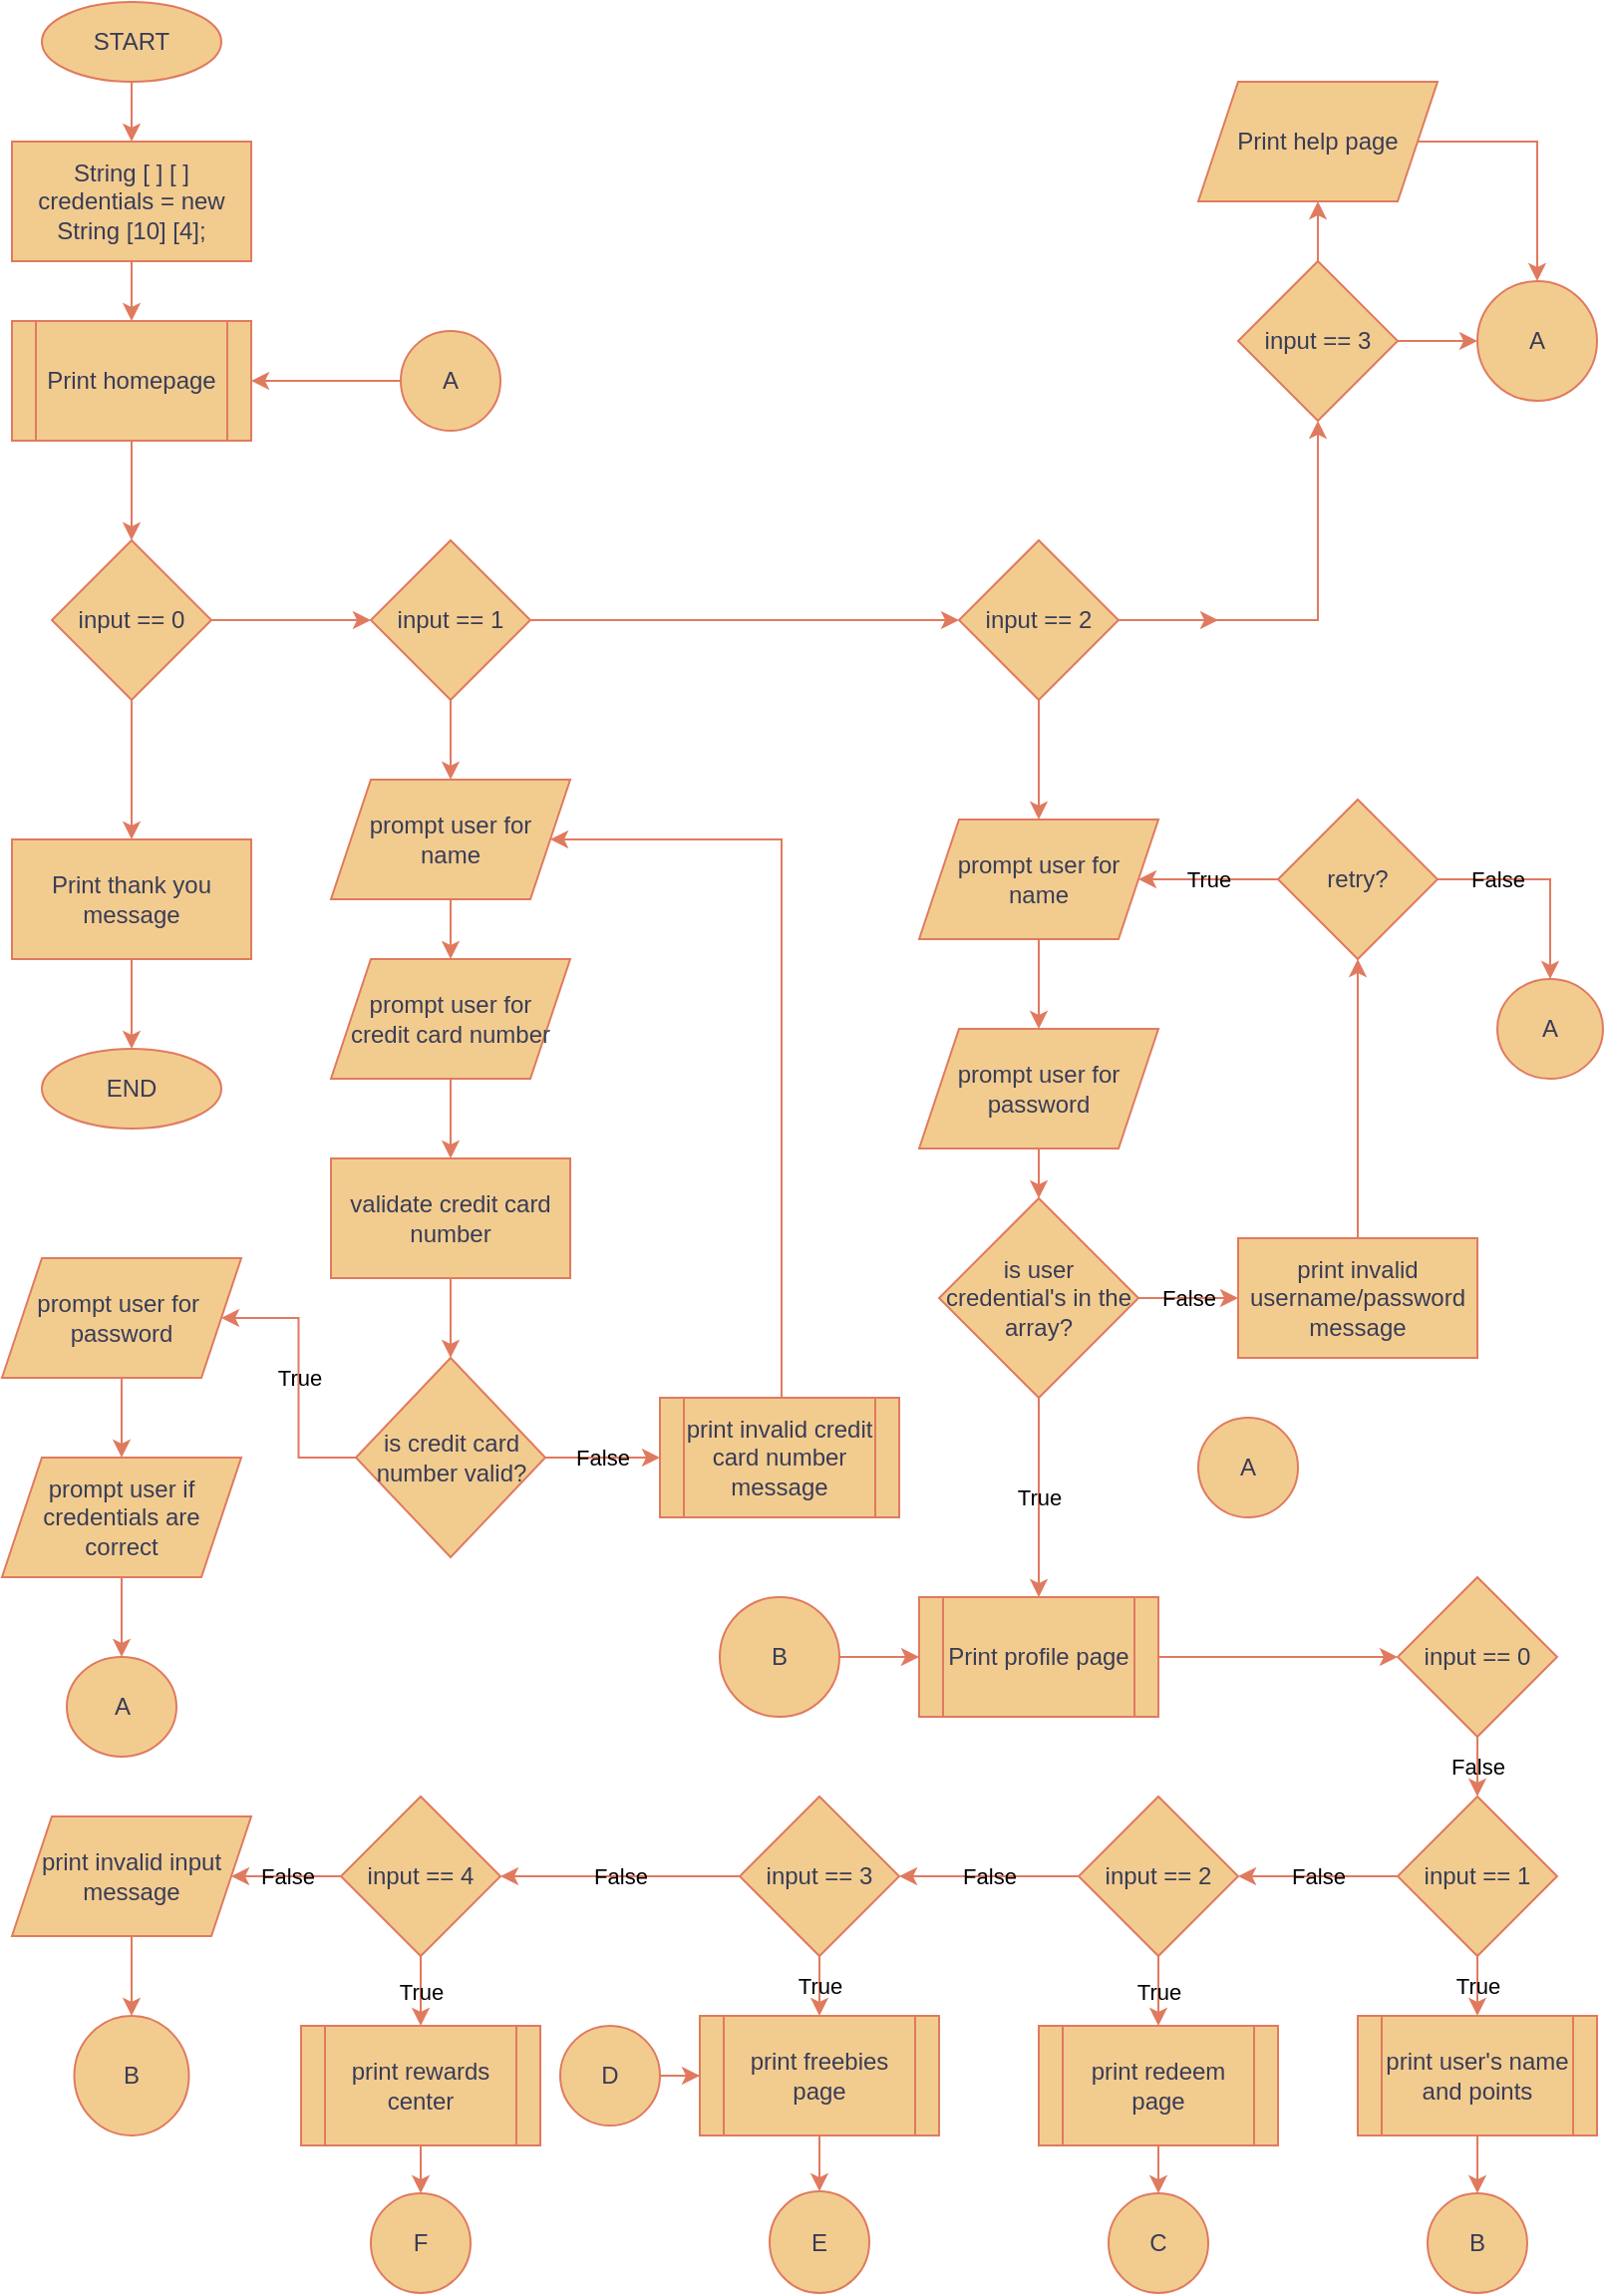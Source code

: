 <mxfile version="21.3.8" type="github">
  <diagram id="C5RBs43oDa-KdzZeNtuy" name="Page-1">
    <mxGraphModel dx="1434" dy="800" grid="1" gridSize="10" guides="1" tooltips="1" connect="1" arrows="1" fold="1" page="1" pageScale="1" pageWidth="827" pageHeight="1169" math="0" shadow="0">
      <root>
        <mxCell id="WIyWlLk6GJQsqaUBKTNV-0" />
        <mxCell id="WIyWlLk6GJQsqaUBKTNV-1" parent="WIyWlLk6GJQsqaUBKTNV-0" />
        <mxCell id="xewsJjiK1BAN4hkDJKhY-4" value="" style="edgeStyle=orthogonalEdgeStyle;rounded=0;orthogonalLoop=1;jettySize=auto;html=1;labelBackgroundColor=none;strokeColor=#E07A5F;fontColor=default;" parent="WIyWlLk6GJQsqaUBKTNV-1" source="xewsJjiK1BAN4hkDJKhY-1" target="xewsJjiK1BAN4hkDJKhY-3" edge="1">
          <mxGeometry relative="1" as="geometry" />
        </mxCell>
        <mxCell id="xewsJjiK1BAN4hkDJKhY-1" value="START" style="ellipse;whiteSpace=wrap;html=1;rounded=0;labelBackgroundColor=none;fillColor=#F2CC8F;strokeColor=#E07A5F;fontColor=#393C56;" parent="WIyWlLk6GJQsqaUBKTNV-1" vertex="1">
          <mxGeometry x="30" y="20" width="90" height="40" as="geometry" />
        </mxCell>
        <mxCell id="xewsJjiK1BAN4hkDJKhY-2" value="END" style="ellipse;whiteSpace=wrap;html=1;rounded=0;labelBackgroundColor=none;fillColor=#F2CC8F;strokeColor=#E07A5F;fontColor=#393C56;" parent="WIyWlLk6GJQsqaUBKTNV-1" vertex="1">
          <mxGeometry x="30" y="545" width="90" height="40" as="geometry" />
        </mxCell>
        <mxCell id="xewsJjiK1BAN4hkDJKhY-6" value="" style="edgeStyle=orthogonalEdgeStyle;rounded=0;orthogonalLoop=1;jettySize=auto;html=1;labelBackgroundColor=none;strokeColor=#E07A5F;fontColor=default;" parent="WIyWlLk6GJQsqaUBKTNV-1" source="xewsJjiK1BAN4hkDJKhY-3" target="xewsJjiK1BAN4hkDJKhY-5" edge="1">
          <mxGeometry relative="1" as="geometry" />
        </mxCell>
        <mxCell id="xewsJjiK1BAN4hkDJKhY-3" value="String [ ] [ ] credentials = new String [10] [4];" style="whiteSpace=wrap;html=1;rounded=0;labelBackgroundColor=none;fillColor=#F2CC8F;strokeColor=#E07A5F;fontColor=#393C56;" parent="WIyWlLk6GJQsqaUBKTNV-1" vertex="1">
          <mxGeometry x="15" y="90" width="120" height="60" as="geometry" />
        </mxCell>
        <mxCell id="xewsJjiK1BAN4hkDJKhY-8" value="" style="edgeStyle=orthogonalEdgeStyle;rounded=0;orthogonalLoop=1;jettySize=auto;html=1;labelBackgroundColor=none;strokeColor=#E07A5F;fontColor=default;" parent="WIyWlLk6GJQsqaUBKTNV-1" source="xewsJjiK1BAN4hkDJKhY-5" target="xewsJjiK1BAN4hkDJKhY-7" edge="1">
          <mxGeometry relative="1" as="geometry" />
        </mxCell>
        <mxCell id="xewsJjiK1BAN4hkDJKhY-5" value="Print homepage" style="shape=process;whiteSpace=wrap;html=1;backgroundOutline=1;rounded=0;labelBackgroundColor=none;fillColor=#F2CC8F;strokeColor=#E07A5F;fontColor=#393C56;" parent="WIyWlLk6GJQsqaUBKTNV-1" vertex="1">
          <mxGeometry x="15" y="180" width="120" height="60" as="geometry" />
        </mxCell>
        <mxCell id="xewsJjiK1BAN4hkDJKhY-10" value="" style="edgeStyle=orthogonalEdgeStyle;rounded=0;orthogonalLoop=1;jettySize=auto;html=1;labelBackgroundColor=none;strokeColor=#E07A5F;fontColor=default;" parent="WIyWlLk6GJQsqaUBKTNV-1" source="xewsJjiK1BAN4hkDJKhY-7" target="xewsJjiK1BAN4hkDJKhY-9" edge="1">
          <mxGeometry relative="1" as="geometry" />
        </mxCell>
        <mxCell id="xewsJjiK1BAN4hkDJKhY-16" value="" style="edgeStyle=orthogonalEdgeStyle;rounded=0;orthogonalLoop=1;jettySize=auto;html=1;labelBackgroundColor=none;strokeColor=#E07A5F;fontColor=default;" parent="WIyWlLk6GJQsqaUBKTNV-1" source="xewsJjiK1BAN4hkDJKhY-7" target="xewsJjiK1BAN4hkDJKhY-15" edge="1">
          <mxGeometry relative="1" as="geometry" />
        </mxCell>
        <mxCell id="xewsJjiK1BAN4hkDJKhY-7" value="input == 0" style="rhombus;whiteSpace=wrap;html=1;rounded=0;labelBackgroundColor=none;fillColor=#F2CC8F;strokeColor=#E07A5F;fontColor=#393C56;" parent="WIyWlLk6GJQsqaUBKTNV-1" vertex="1">
          <mxGeometry x="35" y="290" width="80" height="80" as="geometry" />
        </mxCell>
        <mxCell id="xewsJjiK1BAN4hkDJKhY-12" value="" style="edgeStyle=orthogonalEdgeStyle;rounded=0;orthogonalLoop=1;jettySize=auto;html=1;labelBackgroundColor=none;strokeColor=#E07A5F;fontColor=default;" parent="WIyWlLk6GJQsqaUBKTNV-1" source="xewsJjiK1BAN4hkDJKhY-9" target="xewsJjiK1BAN4hkDJKhY-11" edge="1">
          <mxGeometry relative="1" as="geometry" />
        </mxCell>
        <mxCell id="xewsJjiK1BAN4hkDJKhY-23" value="" style="edgeStyle=orthogonalEdgeStyle;rounded=0;orthogonalLoop=1;jettySize=auto;html=1;labelBackgroundColor=none;strokeColor=#E07A5F;fontColor=default;" parent="WIyWlLk6GJQsqaUBKTNV-1" source="xewsJjiK1BAN4hkDJKhY-9" target="xewsJjiK1BAN4hkDJKhY-20" edge="1">
          <mxGeometry relative="1" as="geometry" />
        </mxCell>
        <mxCell id="xewsJjiK1BAN4hkDJKhY-9" value="input == 1" style="rhombus;whiteSpace=wrap;html=1;rounded=0;labelBackgroundColor=none;fillColor=#F2CC8F;strokeColor=#E07A5F;fontColor=#393C56;" parent="WIyWlLk6GJQsqaUBKTNV-1" vertex="1">
          <mxGeometry x="195" y="290" width="80" height="80" as="geometry" />
        </mxCell>
        <mxCell id="xewsJjiK1BAN4hkDJKhY-14" value="" style="edgeStyle=orthogonalEdgeStyle;rounded=0;orthogonalLoop=1;jettySize=auto;html=1;labelBackgroundColor=none;strokeColor=#E07A5F;fontColor=default;" parent="WIyWlLk6GJQsqaUBKTNV-1" source="xewsJjiK1BAN4hkDJKhY-11" target="xewsJjiK1BAN4hkDJKhY-13" edge="1">
          <mxGeometry relative="1" as="geometry" />
        </mxCell>
        <mxCell id="xewsJjiK1BAN4hkDJKhY-24" value="" style="edgeStyle=orthogonalEdgeStyle;rounded=0;orthogonalLoop=1;jettySize=auto;html=1;labelBackgroundColor=none;strokeColor=#E07A5F;fontColor=default;" parent="WIyWlLk6GJQsqaUBKTNV-1" source="xewsJjiK1BAN4hkDJKhY-11" edge="1">
          <mxGeometry relative="1" as="geometry">
            <mxPoint x="620" y="330" as="targetPoint" />
          </mxGeometry>
        </mxCell>
        <mxCell id="NZ0IdaPAbxp2bUdvrzzP-13" value="" style="edgeStyle=orthogonalEdgeStyle;rounded=0;orthogonalLoop=1;jettySize=auto;html=1;labelBackgroundColor=none;strokeColor=#E07A5F;fontColor=default;" parent="WIyWlLk6GJQsqaUBKTNV-1" source="xewsJjiK1BAN4hkDJKhY-11" target="NZ0IdaPAbxp2bUdvrzzP-12" edge="1">
          <mxGeometry relative="1" as="geometry" />
        </mxCell>
        <mxCell id="xewsJjiK1BAN4hkDJKhY-11" value="input == 2" style="rhombus;whiteSpace=wrap;html=1;rounded=0;labelBackgroundColor=none;fillColor=#F2CC8F;strokeColor=#E07A5F;fontColor=#393C56;" parent="WIyWlLk6GJQsqaUBKTNV-1" vertex="1">
          <mxGeometry x="490" y="290" width="80" height="80" as="geometry" />
        </mxCell>
        <mxCell id="xewsJjiK1BAN4hkDJKhY-25" value="" style="edgeStyle=orthogonalEdgeStyle;rounded=0;orthogonalLoop=1;jettySize=auto;html=1;labelBackgroundColor=none;strokeColor=#E07A5F;fontColor=default;" parent="WIyWlLk6GJQsqaUBKTNV-1" source="xewsJjiK1BAN4hkDJKhY-13" target="xewsJjiK1BAN4hkDJKhY-22" edge="1">
          <mxGeometry relative="1" as="geometry" />
        </mxCell>
        <mxCell id="NZ0IdaPAbxp2bUdvrzzP-26" value="" style="edgeStyle=orthogonalEdgeStyle;rounded=0;orthogonalLoop=1;jettySize=auto;html=1;labelBackgroundColor=none;strokeColor=#E07A5F;fontColor=default;" parent="WIyWlLk6GJQsqaUBKTNV-1" source="xewsJjiK1BAN4hkDJKhY-13" target="xewsJjiK1BAN4hkDJKhY-30" edge="1">
          <mxGeometry relative="1" as="geometry" />
        </mxCell>
        <mxCell id="xewsJjiK1BAN4hkDJKhY-13" value="input == 3" style="rhombus;whiteSpace=wrap;html=1;rounded=0;labelBackgroundColor=none;fillColor=#F2CC8F;strokeColor=#E07A5F;fontColor=#393C56;" parent="WIyWlLk6GJQsqaUBKTNV-1" vertex="1">
          <mxGeometry x="630" y="150" width="80" height="80" as="geometry" />
        </mxCell>
        <mxCell id="xewsJjiK1BAN4hkDJKhY-17" value="" style="edgeStyle=orthogonalEdgeStyle;rounded=0;orthogonalLoop=1;jettySize=auto;html=1;labelBackgroundColor=none;strokeColor=#E07A5F;fontColor=default;" parent="WIyWlLk6GJQsqaUBKTNV-1" source="xewsJjiK1BAN4hkDJKhY-15" target="xewsJjiK1BAN4hkDJKhY-2" edge="1">
          <mxGeometry relative="1" as="geometry" />
        </mxCell>
        <mxCell id="xewsJjiK1BAN4hkDJKhY-15" value="Print thank you message" style="whiteSpace=wrap;html=1;rounded=0;labelBackgroundColor=none;fillColor=#F2CC8F;strokeColor=#E07A5F;fontColor=#393C56;" parent="WIyWlLk6GJQsqaUBKTNV-1" vertex="1">
          <mxGeometry x="15" y="440" width="120" height="60" as="geometry" />
        </mxCell>
        <mxCell id="NZ0IdaPAbxp2bUdvrzzP-1" value="" style="edgeStyle=orthogonalEdgeStyle;rounded=0;orthogonalLoop=1;jettySize=auto;html=1;labelBackgroundColor=none;strokeColor=#E07A5F;fontColor=default;" parent="WIyWlLk6GJQsqaUBKTNV-1" source="xewsJjiK1BAN4hkDJKhY-20" target="NZ0IdaPAbxp2bUdvrzzP-0" edge="1">
          <mxGeometry relative="1" as="geometry" />
        </mxCell>
        <mxCell id="xewsJjiK1BAN4hkDJKhY-20" value="prompt user for&lt;br&gt;name" style="shape=parallelogram;perimeter=parallelogramPerimeter;whiteSpace=wrap;html=1;fixedSize=1;rounded=0;labelBackgroundColor=none;fillColor=#F2CC8F;strokeColor=#E07A5F;fontColor=#393C56;" parent="WIyWlLk6GJQsqaUBKTNV-1" vertex="1">
          <mxGeometry x="175" y="410" width="120" height="60" as="geometry" />
        </mxCell>
        <mxCell id="xewsJjiK1BAN4hkDJKhY-31" value="" style="edgeStyle=orthogonalEdgeStyle;rounded=0;orthogonalLoop=1;jettySize=auto;html=1;labelBackgroundColor=none;strokeColor=#E07A5F;fontColor=default;" parent="WIyWlLk6GJQsqaUBKTNV-1" source="xewsJjiK1BAN4hkDJKhY-22" target="xewsJjiK1BAN4hkDJKhY-30" edge="1">
          <mxGeometry relative="1" as="geometry" />
        </mxCell>
        <mxCell id="xewsJjiK1BAN4hkDJKhY-22" value="Print help page" style="shape=parallelogram;perimeter=parallelogramPerimeter;whiteSpace=wrap;html=1;fixedSize=1;rounded=0;labelBackgroundColor=none;fillColor=#F2CC8F;strokeColor=#E07A5F;fontColor=#393C56;" parent="WIyWlLk6GJQsqaUBKTNV-1" vertex="1">
          <mxGeometry x="610" y="60" width="120" height="60" as="geometry" />
        </mxCell>
        <mxCell id="xewsJjiK1BAN4hkDJKhY-27" value="" style="edgeStyle=orthogonalEdgeStyle;rounded=0;orthogonalLoop=1;jettySize=auto;html=1;labelBackgroundColor=none;strokeColor=#E07A5F;fontColor=default;" parent="WIyWlLk6GJQsqaUBKTNV-1" source="xewsJjiK1BAN4hkDJKhY-26" target="xewsJjiK1BAN4hkDJKhY-5" edge="1">
          <mxGeometry relative="1" as="geometry" />
        </mxCell>
        <mxCell id="xewsJjiK1BAN4hkDJKhY-26" value="A" style="ellipse;whiteSpace=wrap;html=1;aspect=fixed;rounded=0;labelBackgroundColor=none;fillColor=#F2CC8F;strokeColor=#E07A5F;fontColor=#393C56;" parent="WIyWlLk6GJQsqaUBKTNV-1" vertex="1">
          <mxGeometry x="210" y="185" width="50" height="50" as="geometry" />
        </mxCell>
        <mxCell id="xewsJjiK1BAN4hkDJKhY-30" value="A" style="ellipse;whiteSpace=wrap;html=1;rounded=0;labelBackgroundColor=none;fillColor=#F2CC8F;strokeColor=#E07A5F;fontColor=#393C56;" parent="WIyWlLk6GJQsqaUBKTNV-1" vertex="1">
          <mxGeometry x="750" y="160" width="60" height="60" as="geometry" />
        </mxCell>
        <mxCell id="NZ0IdaPAbxp2bUdvrzzP-3" value="" style="edgeStyle=orthogonalEdgeStyle;rounded=0;orthogonalLoop=1;jettySize=auto;html=1;labelBackgroundColor=none;strokeColor=#E07A5F;fontColor=default;" parent="WIyWlLk6GJQsqaUBKTNV-1" source="NZ0IdaPAbxp2bUdvrzzP-0" target="NZ0IdaPAbxp2bUdvrzzP-2" edge="1">
          <mxGeometry relative="1" as="geometry" />
        </mxCell>
        <mxCell id="NZ0IdaPAbxp2bUdvrzzP-0" value="prompt user for&lt;br&gt;credit card number" style="shape=parallelogram;perimeter=parallelogramPerimeter;whiteSpace=wrap;html=1;fixedSize=1;rounded=0;labelBackgroundColor=none;fillColor=#F2CC8F;strokeColor=#E07A5F;fontColor=#393C56;" parent="WIyWlLk6GJQsqaUBKTNV-1" vertex="1">
          <mxGeometry x="175" y="500" width="120" height="60" as="geometry" />
        </mxCell>
        <mxCell id="NZ0IdaPAbxp2bUdvrzzP-5" value="" style="edgeStyle=orthogonalEdgeStyle;rounded=0;orthogonalLoop=1;jettySize=auto;html=1;labelBackgroundColor=none;strokeColor=#E07A5F;fontColor=default;" parent="WIyWlLk6GJQsqaUBKTNV-1" source="NZ0IdaPAbxp2bUdvrzzP-2" target="NZ0IdaPAbxp2bUdvrzzP-4" edge="1">
          <mxGeometry relative="1" as="geometry" />
        </mxCell>
        <mxCell id="NZ0IdaPAbxp2bUdvrzzP-2" value="validate credit card number" style="whiteSpace=wrap;html=1;rounded=0;labelBackgroundColor=none;fillColor=#F2CC8F;strokeColor=#E07A5F;fontColor=#393C56;" parent="WIyWlLk6GJQsqaUBKTNV-1" vertex="1">
          <mxGeometry x="175" y="600" width="120" height="60" as="geometry" />
        </mxCell>
        <mxCell id="NZ0IdaPAbxp2bUdvrzzP-7" value="False" style="edgeStyle=orthogonalEdgeStyle;rounded=0;orthogonalLoop=1;jettySize=auto;html=1;labelBackgroundColor=none;strokeColor=#E07A5F;fontColor=default;" parent="WIyWlLk6GJQsqaUBKTNV-1" source="NZ0IdaPAbxp2bUdvrzzP-4" edge="1">
          <mxGeometry relative="1" as="geometry">
            <mxPoint x="340" y="750" as="targetPoint" />
          </mxGeometry>
        </mxCell>
        <mxCell id="NZ0IdaPAbxp2bUdvrzzP-64" value="True" style="edgeStyle=orthogonalEdgeStyle;rounded=0;orthogonalLoop=1;jettySize=auto;html=1;labelBackgroundColor=none;strokeColor=#E07A5F;fontColor=default;" parent="WIyWlLk6GJQsqaUBKTNV-1" source="NZ0IdaPAbxp2bUdvrzzP-4" target="NZ0IdaPAbxp2bUdvrzzP-14" edge="1">
          <mxGeometry relative="1" as="geometry" />
        </mxCell>
        <mxCell id="NZ0IdaPAbxp2bUdvrzzP-4" value="is credit card number valid?" style="rhombus;whiteSpace=wrap;html=1;rounded=0;labelBackgroundColor=none;fillColor=#F2CC8F;strokeColor=#E07A5F;fontColor=#393C56;" parent="WIyWlLk6GJQsqaUBKTNV-1" vertex="1">
          <mxGeometry x="187.5" y="700" width="95" height="100" as="geometry" />
        </mxCell>
        <mxCell id="NZ0IdaPAbxp2bUdvrzzP-23" value="" style="edgeStyle=orthogonalEdgeStyle;rounded=0;orthogonalLoop=1;jettySize=auto;html=1;labelBackgroundColor=none;strokeColor=#E07A5F;fontColor=default;" parent="WIyWlLk6GJQsqaUBKTNV-1" source="NZ0IdaPAbxp2bUdvrzzP-12" target="NZ0IdaPAbxp2bUdvrzzP-22" edge="1">
          <mxGeometry relative="1" as="geometry" />
        </mxCell>
        <mxCell id="NZ0IdaPAbxp2bUdvrzzP-12" value="prompt user for&lt;br&gt;name" style="shape=parallelogram;perimeter=parallelogramPerimeter;whiteSpace=wrap;html=1;fixedSize=1;rounded=0;labelBackgroundColor=none;fillColor=#F2CC8F;strokeColor=#E07A5F;fontColor=#393C56;" parent="WIyWlLk6GJQsqaUBKTNV-1" vertex="1">
          <mxGeometry x="470" y="430" width="120" height="60" as="geometry" />
        </mxCell>
        <mxCell id="NZ0IdaPAbxp2bUdvrzzP-65" value="" style="edgeStyle=orthogonalEdgeStyle;rounded=0;orthogonalLoop=1;jettySize=auto;html=1;labelBackgroundColor=none;strokeColor=#E07A5F;fontColor=default;" parent="WIyWlLk6GJQsqaUBKTNV-1" source="NZ0IdaPAbxp2bUdvrzzP-14" target="NZ0IdaPAbxp2bUdvrzzP-19" edge="1">
          <mxGeometry relative="1" as="geometry" />
        </mxCell>
        <mxCell id="NZ0IdaPAbxp2bUdvrzzP-14" value="prompt user for&amp;nbsp;&lt;br&gt;password" style="shape=parallelogram;perimeter=parallelogramPerimeter;whiteSpace=wrap;html=1;fixedSize=1;rounded=0;labelBackgroundColor=none;fillColor=#F2CC8F;strokeColor=#E07A5F;fontColor=#393C56;" parent="WIyWlLk6GJQsqaUBKTNV-1" vertex="1">
          <mxGeometry x="10" y="650" width="120" height="60" as="geometry" />
        </mxCell>
        <mxCell id="NZ0IdaPAbxp2bUdvrzzP-16" style="edgeStyle=orthogonalEdgeStyle;rounded=0;orthogonalLoop=1;jettySize=auto;html=1;exitX=0.5;exitY=0;exitDx=0;exitDy=0;entryX=1;entryY=0.5;entryDx=0;entryDy=0;labelBackgroundColor=none;strokeColor=#E07A5F;fontColor=default;" parent="WIyWlLk6GJQsqaUBKTNV-1" source="NZ0IdaPAbxp2bUdvrzzP-15" target="xewsJjiK1BAN4hkDJKhY-20" edge="1">
          <mxGeometry relative="1" as="geometry">
            <mxPoint x="400" y="430" as="targetPoint" />
            <Array as="points">
              <mxPoint x="401" y="720" />
              <mxPoint x="401" y="440" />
            </Array>
          </mxGeometry>
        </mxCell>
        <mxCell id="NZ0IdaPAbxp2bUdvrzzP-15" value="print invalid credit&lt;br&gt;card number message" style="shape=process;whiteSpace=wrap;html=1;backgroundOutline=1;rounded=0;labelBackgroundColor=none;fillColor=#F2CC8F;strokeColor=#E07A5F;fontColor=#393C56;" parent="WIyWlLk6GJQsqaUBKTNV-1" vertex="1">
          <mxGeometry x="340" y="720" width="120" height="60" as="geometry" />
        </mxCell>
        <mxCell id="NZ0IdaPAbxp2bUdvrzzP-66" value="" style="edgeStyle=orthogonalEdgeStyle;rounded=0;orthogonalLoop=1;jettySize=auto;html=1;labelBackgroundColor=none;strokeColor=#E07A5F;fontColor=default;" parent="WIyWlLk6GJQsqaUBKTNV-1" source="NZ0IdaPAbxp2bUdvrzzP-19" target="NZ0IdaPAbxp2bUdvrzzP-20" edge="1">
          <mxGeometry relative="1" as="geometry" />
        </mxCell>
        <mxCell id="NZ0IdaPAbxp2bUdvrzzP-19" value="prompt user if&lt;br&gt;credentials are correct" style="shape=parallelogram;perimeter=parallelogramPerimeter;whiteSpace=wrap;html=1;fixedSize=1;rounded=0;labelBackgroundColor=none;fillColor=#F2CC8F;strokeColor=#E07A5F;fontColor=#393C56;" parent="WIyWlLk6GJQsqaUBKTNV-1" vertex="1">
          <mxGeometry x="10" y="750" width="120" height="60" as="geometry" />
        </mxCell>
        <mxCell id="NZ0IdaPAbxp2bUdvrzzP-20" value="A" style="ellipse;whiteSpace=wrap;html=1;rounded=0;labelBackgroundColor=none;fillColor=#F2CC8F;strokeColor=#E07A5F;fontColor=#393C56;" parent="WIyWlLk6GJQsqaUBKTNV-1" vertex="1">
          <mxGeometry x="42.5" y="850" width="55" height="50" as="geometry" />
        </mxCell>
        <mxCell id="NZ0IdaPAbxp2bUdvrzzP-25" value="" style="edgeStyle=orthogonalEdgeStyle;rounded=0;orthogonalLoop=1;jettySize=auto;html=1;labelBackgroundColor=none;strokeColor=#E07A5F;fontColor=default;" parent="WIyWlLk6GJQsqaUBKTNV-1" source="NZ0IdaPAbxp2bUdvrzzP-22" target="NZ0IdaPAbxp2bUdvrzzP-24" edge="1">
          <mxGeometry relative="1" as="geometry" />
        </mxCell>
        <mxCell id="NZ0IdaPAbxp2bUdvrzzP-22" value="prompt user for password" style="shape=parallelogram;perimeter=parallelogramPerimeter;whiteSpace=wrap;html=1;fixedSize=1;rounded=0;labelBackgroundColor=none;fillColor=#F2CC8F;strokeColor=#E07A5F;fontColor=#393C56;" parent="WIyWlLk6GJQsqaUBKTNV-1" vertex="1">
          <mxGeometry x="470" y="535" width="120" height="60" as="geometry" />
        </mxCell>
        <mxCell id="NZ0IdaPAbxp2bUdvrzzP-33" value="False" style="edgeStyle=orthogonalEdgeStyle;rounded=0;orthogonalLoop=1;jettySize=auto;html=1;labelBackgroundColor=none;strokeColor=#E07A5F;fontColor=default;" parent="WIyWlLk6GJQsqaUBKTNV-1" source="NZ0IdaPAbxp2bUdvrzzP-24" target="NZ0IdaPAbxp2bUdvrzzP-32" edge="1">
          <mxGeometry relative="1" as="geometry" />
        </mxCell>
        <mxCell id="NZ0IdaPAbxp2bUdvrzzP-40" value="True" style="edgeStyle=orthogonalEdgeStyle;rounded=0;orthogonalLoop=1;jettySize=auto;html=1;labelBackgroundColor=none;strokeColor=#E07A5F;fontColor=default;" parent="WIyWlLk6GJQsqaUBKTNV-1" source="NZ0IdaPAbxp2bUdvrzzP-24" target="NZ0IdaPAbxp2bUdvrzzP-39" edge="1">
          <mxGeometry relative="1" as="geometry" />
        </mxCell>
        <mxCell id="NZ0IdaPAbxp2bUdvrzzP-24" value="is user credential&#39;s in the array?" style="rhombus;whiteSpace=wrap;html=1;rounded=0;labelBackgroundColor=none;fillColor=#F2CC8F;strokeColor=#E07A5F;fontColor=#393C56;" parent="WIyWlLk6GJQsqaUBKTNV-1" vertex="1">
          <mxGeometry x="480" y="620" width="100" height="100" as="geometry" />
        </mxCell>
        <mxCell id="NZ0IdaPAbxp2bUdvrzzP-35" value="" style="edgeStyle=orthogonalEdgeStyle;rounded=0;orthogonalLoop=1;jettySize=auto;html=1;labelBackgroundColor=none;strokeColor=#E07A5F;fontColor=default;" parent="WIyWlLk6GJQsqaUBKTNV-1" source="NZ0IdaPAbxp2bUdvrzzP-32" target="NZ0IdaPAbxp2bUdvrzzP-34" edge="1">
          <mxGeometry relative="1" as="geometry" />
        </mxCell>
        <mxCell id="NZ0IdaPAbxp2bUdvrzzP-32" value="print invalid username/password message" style="whiteSpace=wrap;html=1;rounded=0;labelBackgroundColor=none;fillColor=#F2CC8F;strokeColor=#E07A5F;fontColor=#393C56;" parent="WIyWlLk6GJQsqaUBKTNV-1" vertex="1">
          <mxGeometry x="630" y="640" width="120" height="60" as="geometry" />
        </mxCell>
        <mxCell id="NZ0IdaPAbxp2bUdvrzzP-37" value="False" style="edgeStyle=orthogonalEdgeStyle;rounded=0;orthogonalLoop=1;jettySize=auto;html=1;labelBackgroundColor=none;strokeColor=#E07A5F;fontColor=default;" parent="WIyWlLk6GJQsqaUBKTNV-1" source="NZ0IdaPAbxp2bUdvrzzP-34" target="NZ0IdaPAbxp2bUdvrzzP-36" edge="1">
          <mxGeometry x="-0.437" relative="1" as="geometry">
            <mxPoint as="offset" />
          </mxGeometry>
        </mxCell>
        <mxCell id="NZ0IdaPAbxp2bUdvrzzP-38" value="True" style="edgeStyle=orthogonalEdgeStyle;rounded=0;orthogonalLoop=1;jettySize=auto;html=1;labelBackgroundColor=none;strokeColor=#E07A5F;fontColor=default;" parent="WIyWlLk6GJQsqaUBKTNV-1" source="NZ0IdaPAbxp2bUdvrzzP-34" target="NZ0IdaPAbxp2bUdvrzzP-12" edge="1">
          <mxGeometry relative="1" as="geometry" />
        </mxCell>
        <mxCell id="NZ0IdaPAbxp2bUdvrzzP-34" value="retry?" style="rhombus;whiteSpace=wrap;html=1;rounded=0;labelBackgroundColor=none;fillColor=#F2CC8F;strokeColor=#E07A5F;fontColor=#393C56;" parent="WIyWlLk6GJQsqaUBKTNV-1" vertex="1">
          <mxGeometry x="650" y="420" width="80" height="80" as="geometry" />
        </mxCell>
        <mxCell id="NZ0IdaPAbxp2bUdvrzzP-36" value="A" style="ellipse;whiteSpace=wrap;html=1;rounded=0;labelBackgroundColor=none;fillColor=#F2CC8F;strokeColor=#E07A5F;fontColor=#393C56;" parent="WIyWlLk6GJQsqaUBKTNV-1" vertex="1">
          <mxGeometry x="760" y="510" width="53" height="50" as="geometry" />
        </mxCell>
        <mxCell id="NZ0IdaPAbxp2bUdvrzzP-44" value="" style="edgeStyle=orthogonalEdgeStyle;rounded=0;orthogonalLoop=1;jettySize=auto;html=1;labelBackgroundColor=none;strokeColor=#E07A5F;fontColor=default;" parent="WIyWlLk6GJQsqaUBKTNV-1" source="NZ0IdaPAbxp2bUdvrzzP-39" target="NZ0IdaPAbxp2bUdvrzzP-43" edge="1">
          <mxGeometry relative="1" as="geometry" />
        </mxCell>
        <mxCell id="NZ0IdaPAbxp2bUdvrzzP-39" value="Print profile page" style="shape=process;whiteSpace=wrap;html=1;backgroundOutline=1;rounded=0;labelBackgroundColor=none;fillColor=#F2CC8F;strokeColor=#E07A5F;fontColor=#393C56;" parent="WIyWlLk6GJQsqaUBKTNV-1" vertex="1">
          <mxGeometry x="470" y="820" width="120" height="60" as="geometry" />
        </mxCell>
        <mxCell id="NZ0IdaPAbxp2bUdvrzzP-42" value="" style="edgeStyle=orthogonalEdgeStyle;rounded=0;orthogonalLoop=1;jettySize=auto;html=1;labelBackgroundColor=none;strokeColor=#E07A5F;fontColor=default;" parent="WIyWlLk6GJQsqaUBKTNV-1" source="NZ0IdaPAbxp2bUdvrzzP-41" target="NZ0IdaPAbxp2bUdvrzzP-39" edge="1">
          <mxGeometry relative="1" as="geometry" />
        </mxCell>
        <mxCell id="NZ0IdaPAbxp2bUdvrzzP-41" value="B" style="ellipse;whiteSpace=wrap;html=1;aspect=fixed;rounded=0;labelBackgroundColor=none;fillColor=#F2CC8F;strokeColor=#E07A5F;fontColor=#393C56;" parent="WIyWlLk6GJQsqaUBKTNV-1" vertex="1">
          <mxGeometry x="370" y="820" width="60" height="60" as="geometry" />
        </mxCell>
        <mxCell id="NZ0IdaPAbxp2bUdvrzzP-50" value="False" style="edgeStyle=orthogonalEdgeStyle;rounded=0;orthogonalLoop=1;jettySize=auto;html=1;labelBackgroundColor=none;strokeColor=#E07A5F;fontColor=default;" parent="WIyWlLk6GJQsqaUBKTNV-1" source="NZ0IdaPAbxp2bUdvrzzP-43" target="NZ0IdaPAbxp2bUdvrzzP-49" edge="1">
          <mxGeometry relative="1" as="geometry" />
        </mxCell>
        <mxCell id="NZ0IdaPAbxp2bUdvrzzP-43" value="input == 0" style="rhombus;whiteSpace=wrap;html=1;rounded=0;labelBackgroundColor=none;fillColor=#F2CC8F;strokeColor=#E07A5F;fontColor=#393C56;" parent="WIyWlLk6GJQsqaUBKTNV-1" vertex="1">
          <mxGeometry x="710" y="810" width="80" height="80" as="geometry" />
        </mxCell>
        <mxCell id="NZ0IdaPAbxp2bUdvrzzP-47" value="A" style="ellipse;whiteSpace=wrap;html=1;rounded=0;labelBackgroundColor=none;fillColor=#F2CC8F;strokeColor=#E07A5F;fontColor=#393C56;direction=south;" parent="WIyWlLk6GJQsqaUBKTNV-1" vertex="1">
          <mxGeometry x="610" y="730" width="50" height="50" as="geometry" />
        </mxCell>
        <mxCell id="NZ0IdaPAbxp2bUdvrzzP-52" value="False" style="edgeStyle=orthogonalEdgeStyle;rounded=0;orthogonalLoop=1;jettySize=auto;html=1;labelBackgroundColor=none;strokeColor=#E07A5F;fontColor=default;" parent="WIyWlLk6GJQsqaUBKTNV-1" source="NZ0IdaPAbxp2bUdvrzzP-49" target="NZ0IdaPAbxp2bUdvrzzP-51" edge="1">
          <mxGeometry relative="1" as="geometry" />
        </mxCell>
        <mxCell id="NZ0IdaPAbxp2bUdvrzzP-58" value="True" style="edgeStyle=orthogonalEdgeStyle;rounded=0;orthogonalLoop=1;jettySize=auto;html=1;labelBackgroundColor=none;strokeColor=#E07A5F;fontColor=default;" parent="WIyWlLk6GJQsqaUBKTNV-1" source="NZ0IdaPAbxp2bUdvrzzP-49" target="NZ0IdaPAbxp2bUdvrzzP-57" edge="1">
          <mxGeometry relative="1" as="geometry" />
        </mxCell>
        <mxCell id="NZ0IdaPAbxp2bUdvrzzP-49" value="input == 1" style="rhombus;whiteSpace=wrap;html=1;rounded=0;labelBackgroundColor=none;fillColor=#F2CC8F;strokeColor=#E07A5F;fontColor=#393C56;" parent="WIyWlLk6GJQsqaUBKTNV-1" vertex="1">
          <mxGeometry x="710" y="920" width="80" height="80" as="geometry" />
        </mxCell>
        <mxCell id="NZ0IdaPAbxp2bUdvrzzP-54" value="False" style="edgeStyle=orthogonalEdgeStyle;rounded=0;orthogonalLoop=1;jettySize=auto;html=1;labelBackgroundColor=none;strokeColor=#E07A5F;fontColor=default;" parent="WIyWlLk6GJQsqaUBKTNV-1" source="NZ0IdaPAbxp2bUdvrzzP-51" target="NZ0IdaPAbxp2bUdvrzzP-53" edge="1">
          <mxGeometry relative="1" as="geometry" />
        </mxCell>
        <mxCell id="NZ0IdaPAbxp2bUdvrzzP-62" value="True" style="edgeStyle=orthogonalEdgeStyle;rounded=0;orthogonalLoop=1;jettySize=auto;html=1;labelBackgroundColor=none;strokeColor=#E07A5F;fontColor=default;" parent="WIyWlLk6GJQsqaUBKTNV-1" source="NZ0IdaPAbxp2bUdvrzzP-51" target="NZ0IdaPAbxp2bUdvrzzP-59" edge="1">
          <mxGeometry relative="1" as="geometry" />
        </mxCell>
        <mxCell id="NZ0IdaPAbxp2bUdvrzzP-51" value="input == 2" style="rhombus;whiteSpace=wrap;html=1;rounded=0;labelBackgroundColor=none;fillColor=#F2CC8F;strokeColor=#E07A5F;fontColor=#393C56;" parent="WIyWlLk6GJQsqaUBKTNV-1" vertex="1">
          <mxGeometry x="550" y="920" width="80" height="80" as="geometry" />
        </mxCell>
        <mxCell id="NZ0IdaPAbxp2bUdvrzzP-61" value="True" style="edgeStyle=orthogonalEdgeStyle;rounded=0;orthogonalLoop=1;jettySize=auto;html=1;labelBackgroundColor=none;strokeColor=#E07A5F;fontColor=default;" parent="WIyWlLk6GJQsqaUBKTNV-1" source="NZ0IdaPAbxp2bUdvrzzP-53" target="NZ0IdaPAbxp2bUdvrzzP-60" edge="1">
          <mxGeometry relative="1" as="geometry" />
        </mxCell>
        <mxCell id="NZ0IdaPAbxp2bUdvrzzP-68" value="False" style="edgeStyle=orthogonalEdgeStyle;rounded=0;orthogonalLoop=1;jettySize=auto;html=1;labelBackgroundColor=none;strokeColor=#E07A5F;fontColor=default;" parent="WIyWlLk6GJQsqaUBKTNV-1" source="NZ0IdaPAbxp2bUdvrzzP-53" target="NZ0IdaPAbxp2bUdvrzzP-67" edge="1">
          <mxGeometry relative="1" as="geometry" />
        </mxCell>
        <mxCell id="NZ0IdaPAbxp2bUdvrzzP-53" value="input == 3" style="rhombus;whiteSpace=wrap;html=1;rounded=0;labelBackgroundColor=none;fillColor=#F2CC8F;strokeColor=#E07A5F;fontColor=#393C56;" parent="WIyWlLk6GJQsqaUBKTNV-1" vertex="1">
          <mxGeometry x="380" y="920" width="80" height="80" as="geometry" />
        </mxCell>
        <mxCell id="NZ0IdaPAbxp2bUdvrzzP-141" value="" style="edgeStyle=orthogonalEdgeStyle;rounded=0;orthogonalLoop=1;jettySize=auto;html=1;strokeColor=#E07A5F;fontColor=#393C56;fillColor=#F2CC8F;" parent="WIyWlLk6GJQsqaUBKTNV-1" source="NZ0IdaPAbxp2bUdvrzzP-57" target="NZ0IdaPAbxp2bUdvrzzP-112" edge="1">
          <mxGeometry relative="1" as="geometry" />
        </mxCell>
        <mxCell id="NZ0IdaPAbxp2bUdvrzzP-57" value="print user&#39;s name and points" style="shape=process;whiteSpace=wrap;html=1;backgroundOutline=1;rounded=0;labelBackgroundColor=none;fillColor=#F2CC8F;strokeColor=#E07A5F;fontColor=#393C56;" parent="WIyWlLk6GJQsqaUBKTNV-1" vertex="1">
          <mxGeometry x="690" y="1030" width="120" height="60" as="geometry" />
        </mxCell>
        <mxCell id="NZ0IdaPAbxp2bUdvrzzP-143" value="" style="edgeStyle=orthogonalEdgeStyle;rounded=0;orthogonalLoop=1;jettySize=auto;html=1;strokeColor=#E07A5F;fontColor=#393C56;fillColor=#F2CC8F;" parent="WIyWlLk6GJQsqaUBKTNV-1" source="NZ0IdaPAbxp2bUdvrzzP-59" target="NZ0IdaPAbxp2bUdvrzzP-142" edge="1">
          <mxGeometry relative="1" as="geometry" />
        </mxCell>
        <mxCell id="NZ0IdaPAbxp2bUdvrzzP-59" value="print redeem page" style="shape=process;whiteSpace=wrap;html=1;backgroundOutline=1;rounded=0;labelBackgroundColor=none;fillColor=#F2CC8F;strokeColor=#E07A5F;fontColor=#393C56;" parent="WIyWlLk6GJQsqaUBKTNV-1" vertex="1">
          <mxGeometry x="530" y="1035" width="120" height="60" as="geometry" />
        </mxCell>
        <mxCell id="NZ0IdaPAbxp2bUdvrzzP-145" value="" style="edgeStyle=orthogonalEdgeStyle;rounded=0;orthogonalLoop=1;jettySize=auto;html=1;strokeColor=#E07A5F;fontColor=#393C56;fillColor=#F2CC8F;" parent="WIyWlLk6GJQsqaUBKTNV-1" source="NZ0IdaPAbxp2bUdvrzzP-60" target="NZ0IdaPAbxp2bUdvrzzP-144" edge="1">
          <mxGeometry relative="1" as="geometry" />
        </mxCell>
        <mxCell id="NZ0IdaPAbxp2bUdvrzzP-60" value="print freebies page" style="shape=process;whiteSpace=wrap;html=1;backgroundOutline=1;rounded=0;labelBackgroundColor=none;fillColor=#F2CC8F;strokeColor=#E07A5F;fontColor=#393C56;" parent="WIyWlLk6GJQsqaUBKTNV-1" vertex="1">
          <mxGeometry x="360" y="1030" width="120" height="60" as="geometry" />
        </mxCell>
        <mxCell id="NZ0IdaPAbxp2bUdvrzzP-70" value="True" style="edgeStyle=orthogonalEdgeStyle;rounded=0;orthogonalLoop=1;jettySize=auto;html=1;labelBackgroundColor=none;strokeColor=#E07A5F;fontColor=default;" parent="WIyWlLk6GJQsqaUBKTNV-1" source="NZ0IdaPAbxp2bUdvrzzP-67" target="NZ0IdaPAbxp2bUdvrzzP-69" edge="1">
          <mxGeometry relative="1" as="geometry" />
        </mxCell>
        <mxCell id="NZ0IdaPAbxp2bUdvrzzP-79" value="False" style="edgeStyle=orthogonalEdgeStyle;rounded=0;orthogonalLoop=1;jettySize=auto;html=1;labelBackgroundColor=none;strokeColor=#E07A5F;fontColor=default;" parent="WIyWlLk6GJQsqaUBKTNV-1" source="NZ0IdaPAbxp2bUdvrzzP-67" target="NZ0IdaPAbxp2bUdvrzzP-78" edge="1">
          <mxGeometry relative="1" as="geometry" />
        </mxCell>
        <mxCell id="NZ0IdaPAbxp2bUdvrzzP-67" value="input == 4" style="rhombus;whiteSpace=wrap;html=1;rounded=0;labelBackgroundColor=none;fillColor=#F2CC8F;strokeColor=#E07A5F;fontColor=#393C56;" parent="WIyWlLk6GJQsqaUBKTNV-1" vertex="1">
          <mxGeometry x="180" y="920" width="80" height="80" as="geometry" />
        </mxCell>
        <mxCell id="NZ0IdaPAbxp2bUdvrzzP-149" value="" style="edgeStyle=orthogonalEdgeStyle;rounded=0;orthogonalLoop=1;jettySize=auto;html=1;strokeColor=#E07A5F;fontColor=#393C56;fillColor=#F2CC8F;" parent="WIyWlLk6GJQsqaUBKTNV-1" source="NZ0IdaPAbxp2bUdvrzzP-69" target="NZ0IdaPAbxp2bUdvrzzP-148" edge="1">
          <mxGeometry relative="1" as="geometry" />
        </mxCell>
        <mxCell id="NZ0IdaPAbxp2bUdvrzzP-69" value="print rewards center" style="shape=process;whiteSpace=wrap;html=1;backgroundOutline=1;rounded=0;labelBackgroundColor=none;fillColor=#F2CC8F;strokeColor=#E07A5F;fontColor=#393C56;" parent="WIyWlLk6GJQsqaUBKTNV-1" vertex="1">
          <mxGeometry x="160" y="1035" width="120" height="60" as="geometry" />
        </mxCell>
        <mxCell id="NZ0IdaPAbxp2bUdvrzzP-81" value="" style="edgeStyle=orthogonalEdgeStyle;rounded=0;orthogonalLoop=1;jettySize=auto;html=1;labelBackgroundColor=none;strokeColor=#E07A5F;fontColor=default;" parent="WIyWlLk6GJQsqaUBKTNV-1" source="NZ0IdaPAbxp2bUdvrzzP-78" target="NZ0IdaPAbxp2bUdvrzzP-80" edge="1">
          <mxGeometry relative="1" as="geometry" />
        </mxCell>
        <mxCell id="NZ0IdaPAbxp2bUdvrzzP-78" value="print invalid input message" style="shape=parallelogram;perimeter=parallelogramPerimeter;whiteSpace=wrap;html=1;fixedSize=1;rounded=0;labelBackgroundColor=none;fillColor=#F2CC8F;strokeColor=#E07A5F;fontColor=#393C56;" parent="WIyWlLk6GJQsqaUBKTNV-1" vertex="1">
          <mxGeometry x="15" y="930" width="120" height="60" as="geometry" />
        </mxCell>
        <mxCell id="NZ0IdaPAbxp2bUdvrzzP-80" value="B" style="ellipse;whiteSpace=wrap;html=1;rounded=0;labelBackgroundColor=none;fillColor=#F2CC8F;strokeColor=#E07A5F;fontColor=#393C56;" parent="WIyWlLk6GJQsqaUBKTNV-1" vertex="1">
          <mxGeometry x="46.25" y="1030" width="57.5" height="60" as="geometry" />
        </mxCell>
        <mxCell id="NZ0IdaPAbxp2bUdvrzzP-83" value="" style="edgeStyle=orthogonalEdgeStyle;rounded=0;orthogonalLoop=1;jettySize=auto;html=1;strokeColor=#E07A5F;labelBackgroundColor=none;fontColor=default;" parent="WIyWlLk6GJQsqaUBKTNV-1" source="NZ0IdaPAbxp2bUdvrzzP-82" target="NZ0IdaPAbxp2bUdvrzzP-60" edge="1">
          <mxGeometry relative="1" as="geometry" />
        </mxCell>
        <mxCell id="NZ0IdaPAbxp2bUdvrzzP-82" value="D" style="ellipse;whiteSpace=wrap;html=1;aspect=fixed;strokeColor=#E07A5F;fontColor=#393C56;fillColor=#F2CC8F;labelBackgroundColor=none;" parent="WIyWlLk6GJQsqaUBKTNV-1" vertex="1">
          <mxGeometry x="290" y="1035" width="50" height="50" as="geometry" />
        </mxCell>
        <mxCell id="NZ0IdaPAbxp2bUdvrzzP-112" value="B" style="ellipse;whiteSpace=wrap;html=1;fillColor=#F2CC8F;strokeColor=#E07A5F;fontColor=#393C56;labelBackgroundColor=none;" parent="WIyWlLk6GJQsqaUBKTNV-1" vertex="1">
          <mxGeometry x="725" y="1119" width="50" height="50" as="geometry" />
        </mxCell>
        <mxCell id="NZ0IdaPAbxp2bUdvrzzP-142" value="C" style="ellipse;whiteSpace=wrap;html=1;aspect=fixed;strokeColor=#E07A5F;fontColor=#393C56;fillColor=#F2CC8F;labelBackgroundColor=none;" parent="WIyWlLk6GJQsqaUBKTNV-1" vertex="1">
          <mxGeometry x="565" y="1119" width="50" height="50" as="geometry" />
        </mxCell>
        <mxCell id="NZ0IdaPAbxp2bUdvrzzP-144" value="E" style="ellipse;whiteSpace=wrap;html=1;fillColor=#F2CC8F;strokeColor=#E07A5F;fontColor=#393C56;rounded=0;labelBackgroundColor=none;" parent="WIyWlLk6GJQsqaUBKTNV-1" vertex="1">
          <mxGeometry x="395" y="1118" width="50" height="51" as="geometry" />
        </mxCell>
        <mxCell id="NZ0IdaPAbxp2bUdvrzzP-148" value="F" style="ellipse;whiteSpace=wrap;html=1;aspect=fixed;strokeColor=#E07A5F;fontColor=#393C56;fillColor=#F2CC8F;labelBackgroundColor=none;" parent="WIyWlLk6GJQsqaUBKTNV-1" vertex="1">
          <mxGeometry x="195" y="1119" width="50" height="50" as="geometry" />
        </mxCell>
      </root>
    </mxGraphModel>
  </diagram>
</mxfile>

